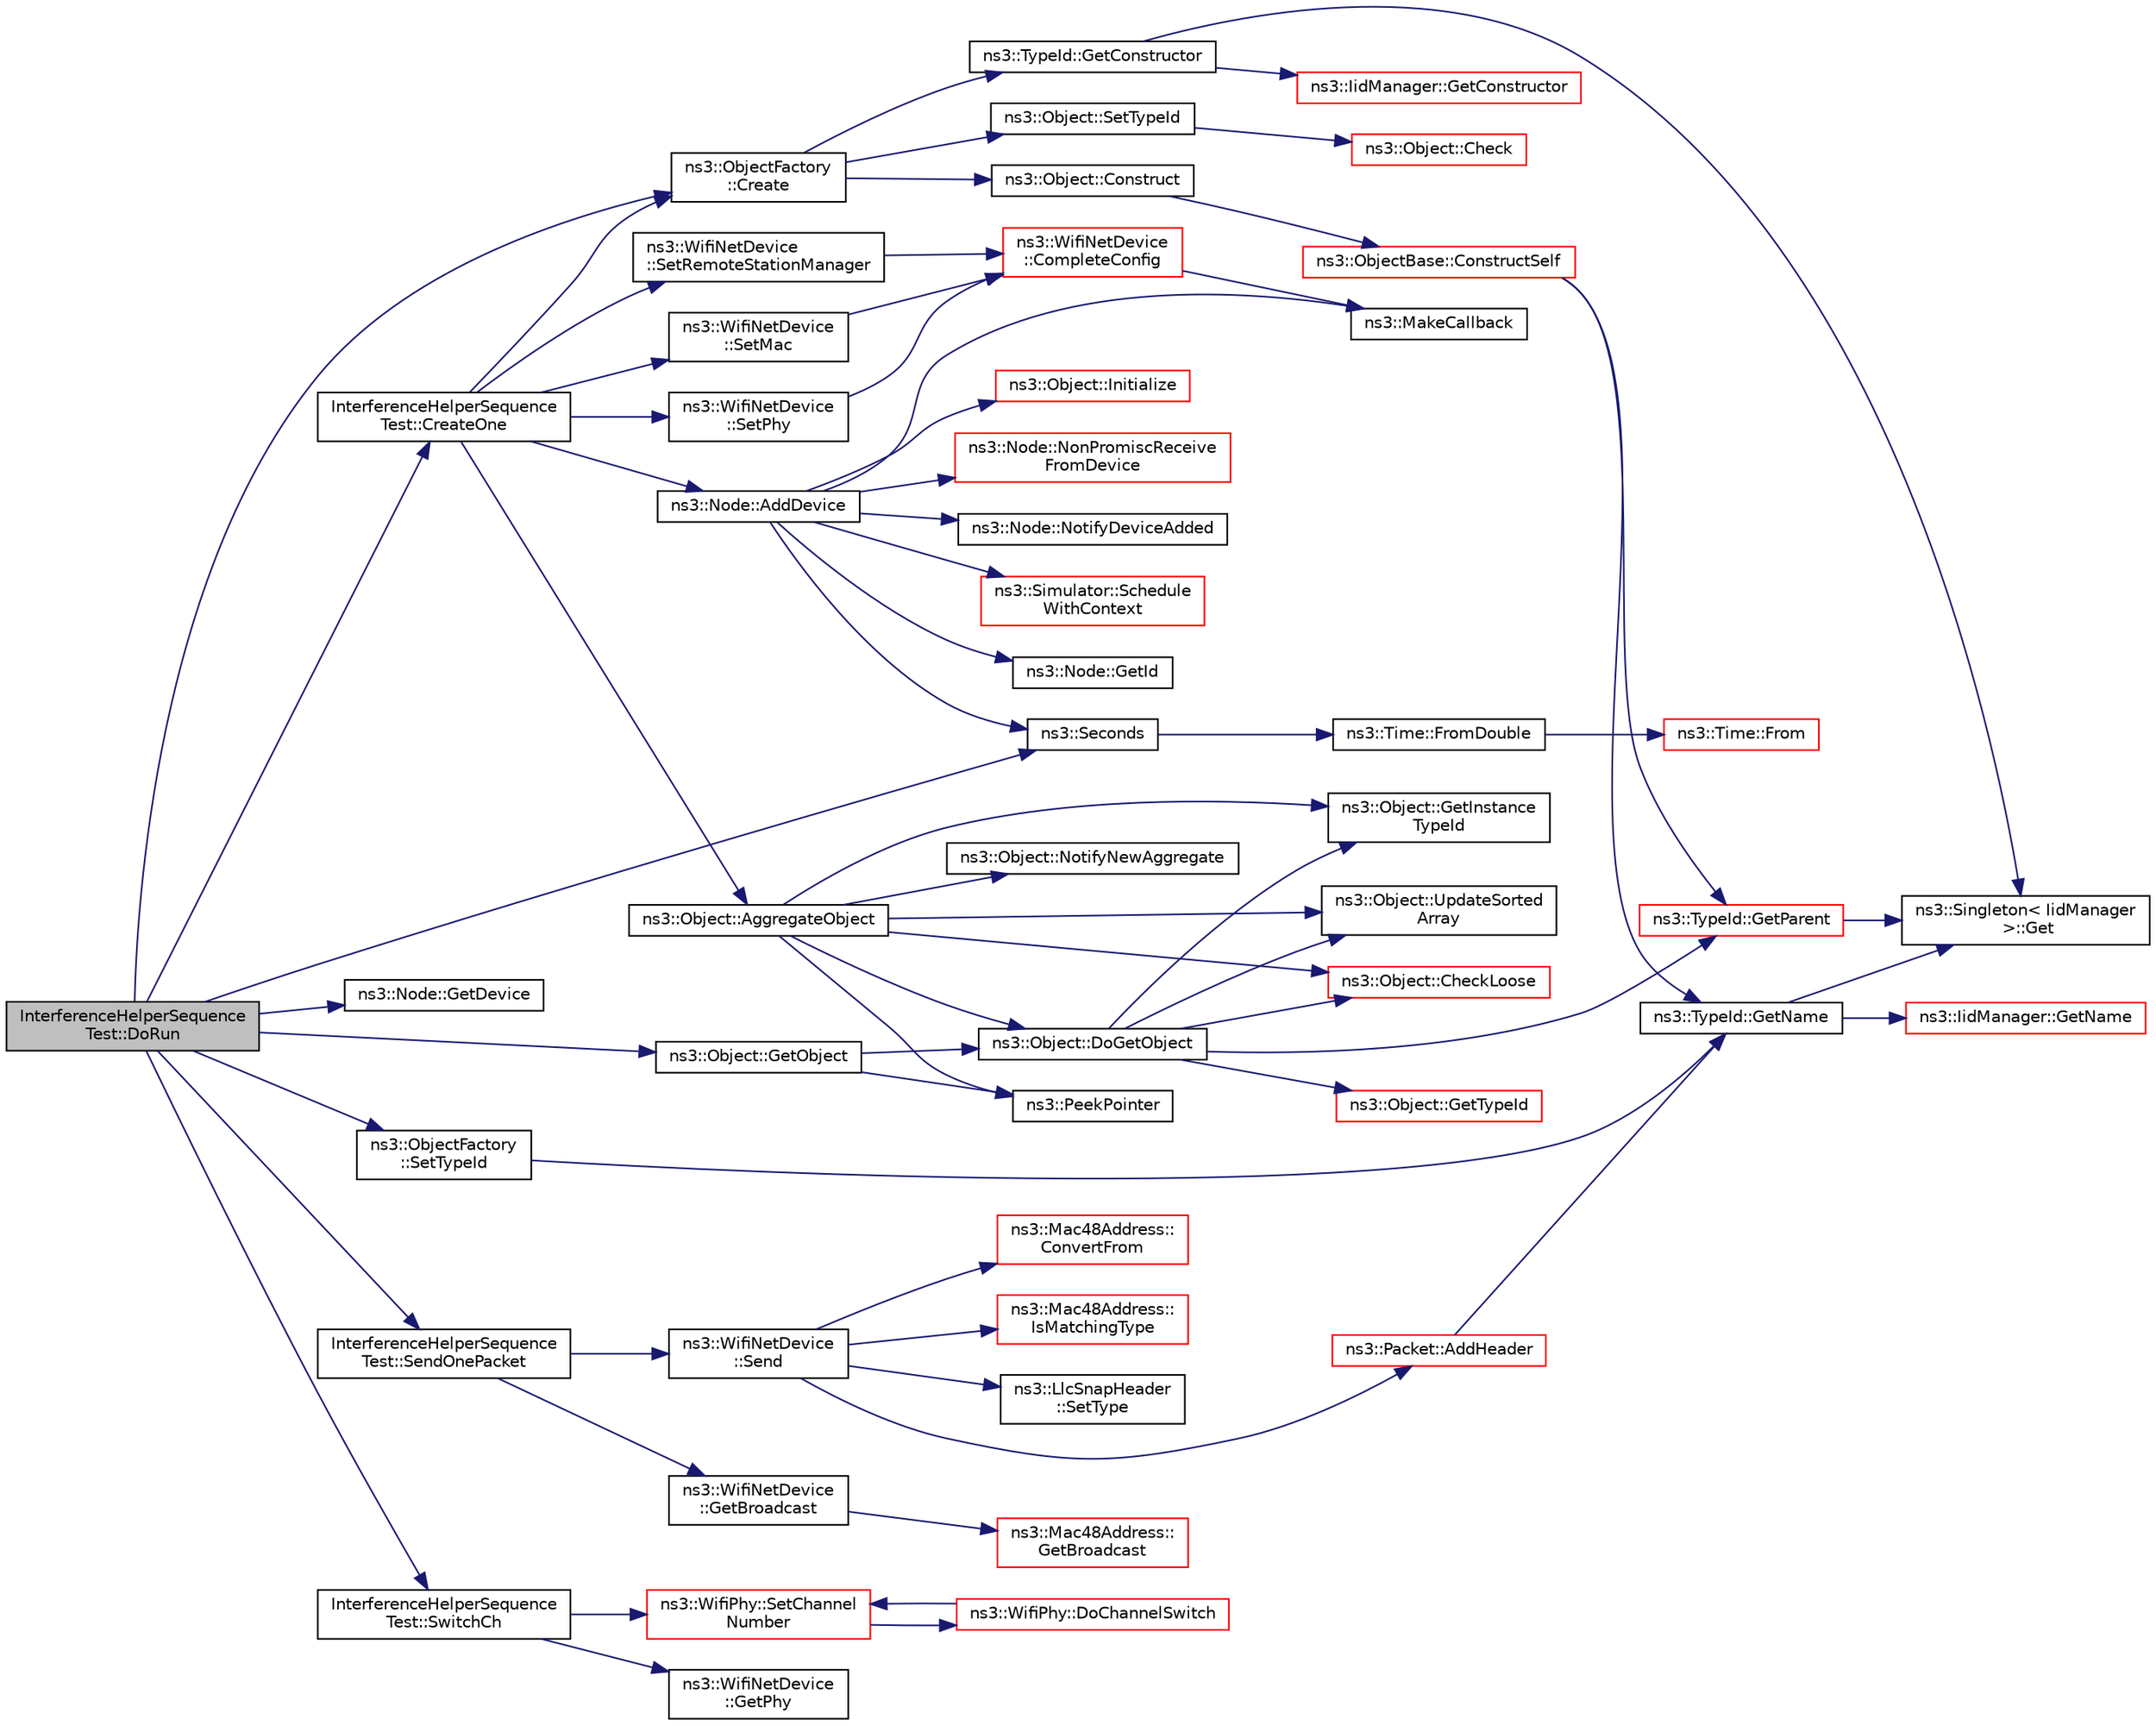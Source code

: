 digraph "InterferenceHelperSequenceTest::DoRun"
{
 // LATEX_PDF_SIZE
  edge [fontname="Helvetica",fontsize="10",labelfontname="Helvetica",labelfontsize="10"];
  node [fontname="Helvetica",fontsize="10",shape=record];
  rankdir="LR";
  Node1 [label="InterferenceHelperSequence\lTest::DoRun",height=0.2,width=0.4,color="black", fillcolor="grey75", style="filled", fontcolor="black",tooltip="Implementation to actually run this TestCase."];
  Node1 -> Node2 [color="midnightblue",fontsize="10",style="solid",fontname="Helvetica"];
  Node2 [label="ns3::ObjectFactory\l::Create",height=0.2,width=0.4,color="black", fillcolor="white", style="filled",URL="$classns3_1_1_object_factory.html#a52eda277f4aaab54266134ba48102ad7",tooltip="Create an Object instance of the configured TypeId."];
  Node2 -> Node3 [color="midnightblue",fontsize="10",style="solid",fontname="Helvetica"];
  Node3 [label="ns3::Object::Construct",height=0.2,width=0.4,color="black", fillcolor="white", style="filled",URL="$classns3_1_1_object.html#a636e8411dc5228771f45c9b805d348fa",tooltip="Initialize all member variables registered as Attributes of this TypeId."];
  Node3 -> Node4 [color="midnightblue",fontsize="10",style="solid",fontname="Helvetica"];
  Node4 [label="ns3::ObjectBase::ConstructSelf",height=0.2,width=0.4,color="red", fillcolor="white", style="filled",URL="$classns3_1_1_object_base.html#a5cda18dec6d0744cb652a3ed60056958",tooltip="Complete construction of ObjectBase; invoked by derived classes."];
  Node4 -> Node11 [color="midnightblue",fontsize="10",style="solid",fontname="Helvetica"];
  Node11 [label="ns3::TypeId::GetName",height=0.2,width=0.4,color="black", fillcolor="white", style="filled",URL="$classns3_1_1_type_id.html#abc4965475a579c2afdc668d7a7d58374",tooltip="Get the name."];
  Node11 -> Node8 [color="midnightblue",fontsize="10",style="solid",fontname="Helvetica"];
  Node8 [label="ns3::Singleton\< IidManager\l \>::Get",height=0.2,width=0.4,color="black", fillcolor="white", style="filled",URL="$classns3_1_1_singleton.html#a80a2cd3c25a27ea72add7a9f7a141ffa",tooltip="Get a pointer to the singleton instance."];
  Node11 -> Node12 [color="midnightblue",fontsize="10",style="solid",fontname="Helvetica"];
  Node12 [label="ns3::IidManager::GetName",height=0.2,width=0.4,color="red", fillcolor="white", style="filled",URL="$classns3_1_1_iid_manager.html#a6658aaa8120efd885e98addb76a6f1d4",tooltip="Get the name of a type id."];
  Node4 -> Node16 [color="midnightblue",fontsize="10",style="solid",fontname="Helvetica"];
  Node16 [label="ns3::TypeId::GetParent",height=0.2,width=0.4,color="red", fillcolor="white", style="filled",URL="$classns3_1_1_type_id.html#ab84f81aee52154af39a8668b59c89d63",tooltip="Get the parent of this TypeId."];
  Node16 -> Node8 [color="midnightblue",fontsize="10",style="solid",fontname="Helvetica"];
  Node2 -> Node27 [color="midnightblue",fontsize="10",style="solid",fontname="Helvetica"];
  Node27 [label="ns3::TypeId::GetConstructor",height=0.2,width=0.4,color="black", fillcolor="white", style="filled",URL="$classns3_1_1_type_id.html#a66b2628edf921fc88945ec8a8f3a1683",tooltip="Get the constructor callback."];
  Node27 -> Node8 [color="midnightblue",fontsize="10",style="solid",fontname="Helvetica"];
  Node27 -> Node28 [color="midnightblue",fontsize="10",style="solid",fontname="Helvetica"];
  Node28 [label="ns3::IidManager::GetConstructor",height=0.2,width=0.4,color="red", fillcolor="white", style="filled",URL="$classns3_1_1_iid_manager.html#a5222ca2d43248c46812b39b993eb2e08",tooltip="Get the constructor Callback of a type id."];
  Node2 -> Node29 [color="midnightblue",fontsize="10",style="solid",fontname="Helvetica"];
  Node29 [label="ns3::Object::SetTypeId",height=0.2,width=0.4,color="black", fillcolor="white", style="filled",URL="$classns3_1_1_object.html#a19b1ebd8ec8fe404845e665880a6c5ad",tooltip="Set the TypeId of this Object."];
  Node29 -> Node30 [color="midnightblue",fontsize="10",style="solid",fontname="Helvetica"];
  Node30 [label="ns3::Object::Check",height=0.2,width=0.4,color="red", fillcolor="white", style="filled",URL="$classns3_1_1_object.html#a95070404e096887e1f126eae20c37f70",tooltip="Verify that this Object is still live, by checking it's reference count."];
  Node1 -> Node32 [color="midnightblue",fontsize="10",style="solid",fontname="Helvetica"];
  Node32 [label="InterferenceHelperSequence\lTest::CreateOne",height=0.2,width=0.4,color="black", fillcolor="white", style="filled",URL="$class_interference_helper_sequence_test.html#aaf6b2c6dc1b1c6abf0743b018e78544a",tooltip="Create one function."];
  Node32 -> Node33 [color="midnightblue",fontsize="10",style="solid",fontname="Helvetica"];
  Node33 [label="ns3::Node::AddDevice",height=0.2,width=0.4,color="black", fillcolor="white", style="filled",URL="$classns3_1_1_node.html#a42ff83ee1d5d1649c770d3f5b62375de",tooltip="Associate a NetDevice to this node."];
  Node33 -> Node34 [color="midnightblue",fontsize="10",style="solid",fontname="Helvetica"];
  Node34 [label="ns3::Node::GetId",height=0.2,width=0.4,color="black", fillcolor="white", style="filled",URL="$classns3_1_1_node.html#a2ed8663077afcb8db519296b0ada6355",tooltip=" "];
  Node33 -> Node35 [color="midnightblue",fontsize="10",style="solid",fontname="Helvetica"];
  Node35 [label="ns3::Object::Initialize",height=0.2,width=0.4,color="red", fillcolor="white", style="filled",URL="$classns3_1_1_object.html#af4411cb29971772fcd09203474a95078",tooltip="Invoke DoInitialize on all Objects aggregated to this one."];
  Node33 -> Node37 [color="midnightblue",fontsize="10",style="solid",fontname="Helvetica"];
  Node37 [label="ns3::MakeCallback",height=0.2,width=0.4,color="black", fillcolor="white", style="filled",URL="$namespacens3.html#af1dde3c04374147fca0cfe3b0766d664",tooltip="Build Callbacks for class method members which take varying numbers of arguments and potentially retu..."];
  Node33 -> Node38 [color="midnightblue",fontsize="10",style="solid",fontname="Helvetica"];
  Node38 [label="ns3::Node::NonPromiscReceive\lFromDevice",height=0.2,width=0.4,color="red", fillcolor="white", style="filled",URL="$classns3_1_1_node.html#a72ebf5bdc911879511f1e249d471f7e5",tooltip="Receive a packet from a device in non-promiscuous mode."];
  Node33 -> Node61 [color="midnightblue",fontsize="10",style="solid",fontname="Helvetica"];
  Node61 [label="ns3::Node::NotifyDeviceAdded",height=0.2,width=0.4,color="black", fillcolor="white", style="filled",URL="$classns3_1_1_node.html#ae85e535c650941f4f8ca6845a9f61e42",tooltip="Notifies all the DeviceAdditionListener about the new device added."];
  Node33 -> Node62 [color="midnightblue",fontsize="10",style="solid",fontname="Helvetica"];
  Node62 [label="ns3::Simulator::Schedule\lWithContext",height=0.2,width=0.4,color="red", fillcolor="white", style="filled",URL="$classns3_1_1_simulator.html#a6801feda0ccf0595cb48d1e962cd40a1",tooltip="Schedule an event with the given context."];
  Node33 -> Node65 [color="midnightblue",fontsize="10",style="solid",fontname="Helvetica"];
  Node65 [label="ns3::Seconds",height=0.2,width=0.4,color="black", fillcolor="white", style="filled",URL="$group__timecivil.html#ga33c34b816f8ff6628e33d5c8e9713b9e",tooltip="Construct a Time in the indicated unit."];
  Node65 -> Node66 [color="midnightblue",fontsize="10",style="solid",fontname="Helvetica"];
  Node66 [label="ns3::Time::FromDouble",height=0.2,width=0.4,color="black", fillcolor="white", style="filled",URL="$classns3_1_1_time.html#a60e845f4a74e62495b86356afe604cb4",tooltip="Create a Time equal to value in unit unit."];
  Node66 -> Node67 [color="midnightblue",fontsize="10",style="solid",fontname="Helvetica"];
  Node67 [label="ns3::Time::From",height=0.2,width=0.4,color="red", fillcolor="white", style="filled",URL="$classns3_1_1_time.html#a34e4acc13d0e08cc8cb9cd3b838b9baf",tooltip="Create a Time in the current unit."];
  Node32 -> Node71 [color="midnightblue",fontsize="10",style="solid",fontname="Helvetica"];
  Node71 [label="ns3::Object::AggregateObject",height=0.2,width=0.4,color="black", fillcolor="white", style="filled",URL="$classns3_1_1_object.html#a79dd435d300f3deca814553f561a2922",tooltip="Aggregate two Objects together."];
  Node71 -> Node72 [color="midnightblue",fontsize="10",style="solid",fontname="Helvetica"];
  Node72 [label="ns3::Object::CheckLoose",height=0.2,width=0.4,color="red", fillcolor="white", style="filled",URL="$classns3_1_1_object.html#a33b1d1c52665f27a2fd4857aef5618f2",tooltip="Check if any aggregated Objects have non-zero reference counts."];
  Node71 -> Node73 [color="midnightblue",fontsize="10",style="solid",fontname="Helvetica"];
  Node73 [label="ns3::Object::DoGetObject",height=0.2,width=0.4,color="black", fillcolor="white", style="filled",URL="$classns3_1_1_object.html#a7c009975f7c0994cb47a69f713745e0a",tooltip="Find an Object of TypeId tid in the aggregates of this Object."];
  Node73 -> Node72 [color="midnightblue",fontsize="10",style="solid",fontname="Helvetica"];
  Node73 -> Node74 [color="midnightblue",fontsize="10",style="solid",fontname="Helvetica"];
  Node74 [label="ns3::Object::GetInstance\lTypeId",height=0.2,width=0.4,color="black", fillcolor="white", style="filled",URL="$classns3_1_1_object.html#a9a0bc0211cfab9842e1046b5c5810e5a",tooltip="Get the most derived TypeId for this Object."];
  Node73 -> Node16 [color="midnightblue",fontsize="10",style="solid",fontname="Helvetica"];
  Node73 -> Node75 [color="midnightblue",fontsize="10",style="solid",fontname="Helvetica"];
  Node75 [label="ns3::Object::GetTypeId",height=0.2,width=0.4,color="red", fillcolor="white", style="filled",URL="$classns3_1_1_object.html#a1d040243983ab74ec923bde26d7cb7e7",tooltip="Register this type."];
  Node73 -> Node76 [color="midnightblue",fontsize="10",style="solid",fontname="Helvetica"];
  Node76 [label="ns3::Object::UpdateSorted\lArray",height=0.2,width=0.4,color="black", fillcolor="white", style="filled",URL="$classns3_1_1_object.html#ade62655b9680ca5ebf5af7e0fda7a21f",tooltip="Keep the list of aggregates in most-recently-used order."];
  Node71 -> Node74 [color="midnightblue",fontsize="10",style="solid",fontname="Helvetica"];
  Node71 -> Node77 [color="midnightblue",fontsize="10",style="solid",fontname="Helvetica"];
  Node77 [label="ns3::Object::NotifyNewAggregate",height=0.2,width=0.4,color="black", fillcolor="white", style="filled",URL="$classns3_1_1_object.html#a1bd7211125185a6cd511c35fea4e500f",tooltip="Notify all Objects aggregated to this one of a new Object being aggregated."];
  Node71 -> Node78 [color="midnightblue",fontsize="10",style="solid",fontname="Helvetica"];
  Node78 [label="ns3::PeekPointer",height=0.2,width=0.4,color="black", fillcolor="white", style="filled",URL="$namespacens3.html#af2a7557fe9afdd98d8f6f8f6e412cf5a",tooltip=" "];
  Node71 -> Node76 [color="midnightblue",fontsize="10",style="solid",fontname="Helvetica"];
  Node32 -> Node2 [color="midnightblue",fontsize="10",style="solid",fontname="Helvetica"];
  Node32 -> Node79 [color="midnightblue",fontsize="10",style="solid",fontname="Helvetica"];
  Node79 [label="ns3::WifiNetDevice\l::SetMac",height=0.2,width=0.4,color="black", fillcolor="white", style="filled",URL="$classns3_1_1_wifi_net_device.html#a0a9b545ba9a5a8538b0c4165ab1dc93f",tooltip=" "];
  Node79 -> Node80 [color="midnightblue",fontsize="10",style="solid",fontname="Helvetica"];
  Node80 [label="ns3::WifiNetDevice\l::CompleteConfig",height=0.2,width=0.4,color="red", fillcolor="white", style="filled",URL="$classns3_1_1_wifi_net_device.html#a8cb2f1a2be048d6a5384f688934463e5",tooltip="Complete the configuration of this Wi-Fi device by connecting all lower components (e...."];
  Node80 -> Node37 [color="midnightblue",fontsize="10",style="solid",fontname="Helvetica"];
  Node32 -> Node116 [color="midnightblue",fontsize="10",style="solid",fontname="Helvetica"];
  Node116 [label="ns3::WifiNetDevice\l::SetPhy",height=0.2,width=0.4,color="black", fillcolor="white", style="filled",URL="$classns3_1_1_wifi_net_device.html#ad5c4079445cf469d2626cf10db239edb",tooltip=" "];
  Node116 -> Node80 [color="midnightblue",fontsize="10",style="solid",fontname="Helvetica"];
  Node32 -> Node117 [color="midnightblue",fontsize="10",style="solid",fontname="Helvetica"];
  Node117 [label="ns3::WifiNetDevice\l::SetRemoteStationManager",height=0.2,width=0.4,color="black", fillcolor="white", style="filled",URL="$classns3_1_1_wifi_net_device.html#a8f05a43a0042f97c19c65bbaa33dc7e7",tooltip=" "];
  Node117 -> Node80 [color="midnightblue",fontsize="10",style="solid",fontname="Helvetica"];
  Node1 -> Node118 [color="midnightblue",fontsize="10",style="solid",fontname="Helvetica"];
  Node118 [label="ns3::Node::GetDevice",height=0.2,width=0.4,color="black", fillcolor="white", style="filled",URL="$classns3_1_1_node.html#ad5e10d46d12a255573c53d5db0fc043b",tooltip="Retrieve the index-th NetDevice associated to this node."];
  Node1 -> Node119 [color="midnightblue",fontsize="10",style="solid",fontname="Helvetica"];
  Node119 [label="ns3::Object::GetObject",height=0.2,width=0.4,color="black", fillcolor="white", style="filled",URL="$classns3_1_1_object.html#ad21f5401ff705cd29c37f931ea3afc18",tooltip="Get a pointer to the requested aggregated Object."];
  Node119 -> Node73 [color="midnightblue",fontsize="10",style="solid",fontname="Helvetica"];
  Node119 -> Node78 [color="midnightblue",fontsize="10",style="solid",fontname="Helvetica"];
  Node1 -> Node65 [color="midnightblue",fontsize="10",style="solid",fontname="Helvetica"];
  Node1 -> Node120 [color="midnightblue",fontsize="10",style="solid",fontname="Helvetica"];
  Node120 [label="InterferenceHelperSequence\lTest::SendOnePacket",height=0.2,width=0.4,color="black", fillcolor="white", style="filled",URL="$class_interference_helper_sequence_test.html#a500c7f3465551b4e5f46d59c0fccc0eb",tooltip="Send one packet function."];
  Node120 -> Node121 [color="midnightblue",fontsize="10",style="solid",fontname="Helvetica"];
  Node121 [label="ns3::WifiNetDevice\l::GetBroadcast",height=0.2,width=0.4,color="black", fillcolor="white", style="filled",URL="$classns3_1_1_wifi_net_device.html#a58daa754b80739cda516a2d192b6089c",tooltip=" "];
  Node121 -> Node84 [color="midnightblue",fontsize="10",style="solid",fontname="Helvetica"];
  Node84 [label="ns3::Mac48Address::\lGetBroadcast",height=0.2,width=0.4,color="red", fillcolor="white", style="filled",URL="$classns3_1_1_mac48_address.html#a55156e302c6bf950c0b558365adbde84",tooltip=" "];
  Node120 -> Node122 [color="midnightblue",fontsize="10",style="solid",fontname="Helvetica"];
  Node122 [label="ns3::WifiNetDevice\l::Send",height=0.2,width=0.4,color="black", fillcolor="white", style="filled",URL="$classns3_1_1_wifi_net_device.html#a14b6919a10da25e74e1c92554106b2c6",tooltip=" "];
  Node122 -> Node123 [color="midnightblue",fontsize="10",style="solid",fontname="Helvetica"];
  Node123 [label="ns3::Packet::AddHeader",height=0.2,width=0.4,color="red", fillcolor="white", style="filled",URL="$classns3_1_1_packet.html#a465108c595a0bc592095cbcab1832ed8",tooltip="Add header to this packet."];
  Node123 -> Node11 [color="midnightblue",fontsize="10",style="solid",fontname="Helvetica"];
  Node122 -> Node151 [color="midnightblue",fontsize="10",style="solid",fontname="Helvetica"];
  Node151 [label="ns3::Mac48Address::\lConvertFrom",height=0.2,width=0.4,color="red", fillcolor="white", style="filled",URL="$classns3_1_1_mac48_address.html#a911ce13603a9ef837545a032b6523ae4",tooltip=" "];
  Node122 -> Node154 [color="midnightblue",fontsize="10",style="solid",fontname="Helvetica"];
  Node154 [label="ns3::Mac48Address::\lIsMatchingType",height=0.2,width=0.4,color="red", fillcolor="white", style="filled",URL="$classns3_1_1_mac48_address.html#a55cc1e3c6aa63fd1a4f8f7d9be4ae182",tooltip=" "];
  Node122 -> Node155 [color="midnightblue",fontsize="10",style="solid",fontname="Helvetica"];
  Node155 [label="ns3::LlcSnapHeader\l::SetType",height=0.2,width=0.4,color="black", fillcolor="white", style="filled",URL="$classns3_1_1_llc_snap_header.html#ad11362908897df050361a0c70ce454fc",tooltip="Set the Ethertype."];
  Node1 -> Node60 [color="midnightblue",fontsize="10",style="solid",fontname="Helvetica"];
  Node60 [label="ns3::ObjectFactory\l::SetTypeId",height=0.2,width=0.4,color="black", fillcolor="white", style="filled",URL="$classns3_1_1_object_factory.html#a77dcd099064038a1eb7a6b8251229ec3",tooltip="Set the TypeId of the Objects to be created by this factory."];
  Node60 -> Node11 [color="midnightblue",fontsize="10",style="solid",fontname="Helvetica"];
  Node1 -> Node156 [color="midnightblue",fontsize="10",style="solid",fontname="Helvetica"];
  Node156 [label="InterferenceHelperSequence\lTest::SwitchCh",height=0.2,width=0.4,color="black", fillcolor="white", style="filled",URL="$class_interference_helper_sequence_test.html#a234954d61db7af02e56247aec19ca33d",tooltip="Switch channel function."];
  Node156 -> Node157 [color="midnightblue",fontsize="10",style="solid",fontname="Helvetica"];
  Node157 [label="ns3::WifiNetDevice\l::GetPhy",height=0.2,width=0.4,color="black", fillcolor="white", style="filled",URL="$classns3_1_1_wifi_net_device.html#a83bdbb0d6e02f83bcabf9770fa651019",tooltip=" "];
  Node156 -> Node158 [color="midnightblue",fontsize="10",style="solid",fontname="Helvetica"];
  Node158 [label="ns3::WifiPhy::SetChannel\lNumber",height=0.2,width=0.4,color="red", fillcolor="white", style="filled",URL="$classns3_1_1_wifi_phy.html#a2d13cf6ae4c185cae8516516afe4a32a",tooltip="Set channel number."];
  Node158 -> Node159 [color="midnightblue",fontsize="10",style="solid",fontname="Helvetica"];
  Node159 [label="ns3::WifiPhy::DoChannelSwitch",height=0.2,width=0.4,color="red", fillcolor="white", style="filled",URL="$classns3_1_1_wifi_phy.html#a373181dc2e4d4838ab979b5ca3831f4f",tooltip="The default implementation does nothing and returns true."];
  Node159 -> Node158 [color="midnightblue",fontsize="10",style="solid",fontname="Helvetica"];
}
